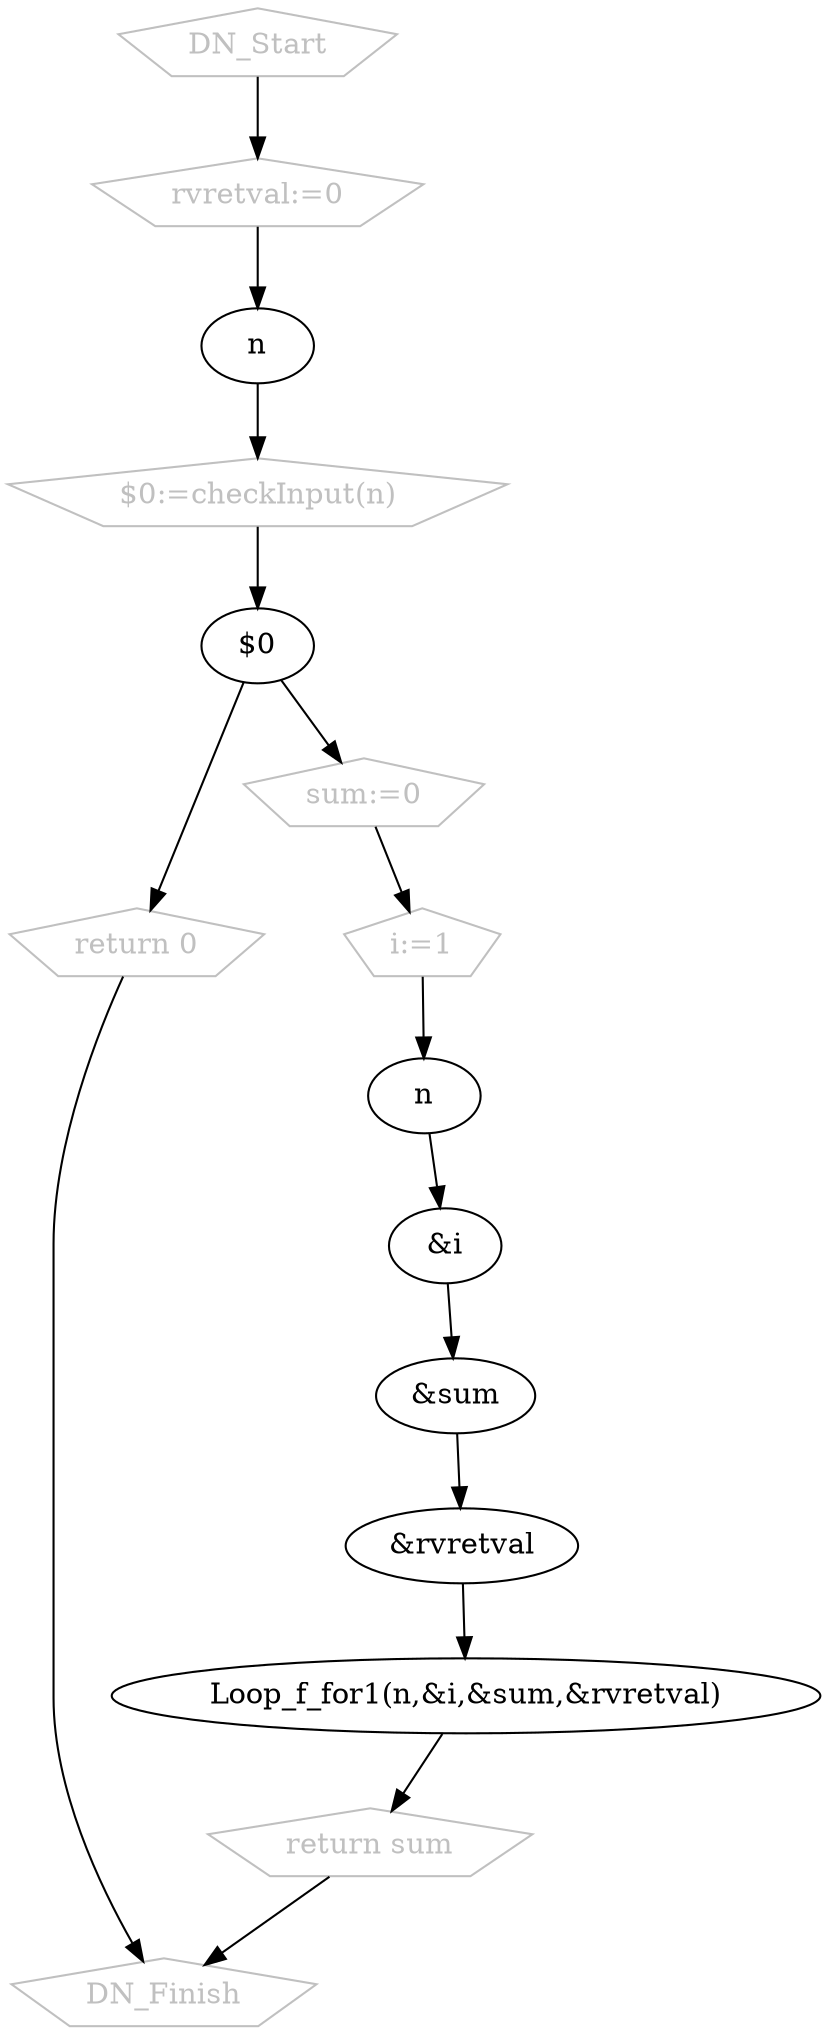 digraph G{
0 [ label = "DN_Start" , fontcolor = "grey" , shape = "pentagon" , color = "grey" ];
2 [ label = "rvretval:=0" , fontcolor = "grey" , shape = "pentagon" , color = "grey" ];
3 [ label = "n" ];
4 [ label = "$0:=checkInput(n)" , fontcolor = "grey" , shape = "pentagon" , color = "grey" ];
5 [ label = "$0" ];
6 [ label = "return 0" , fontcolor = "grey" , shape = "pentagon" , color = "grey" ];
7 [ label = "sum:=0" , fontcolor = "grey" , shape = "pentagon" , color = "grey" ];
8 [ label = "i:=1" , fontcolor = "grey" , shape = "pentagon" , color = "grey" ];
9 [ label = "n" ];
10 [ label = "&i" ];
11 [ label = "&sum" ];
12 [ label = "&rvretval" ];
13 [ label = "Loop_f_for1(n,&i,&sum,&rvretval)" ];
14 [ label = "return sum" , fontcolor = "grey" , shape = "pentagon" , color = "grey" ];
15 [ label = "DN_Finish" , fontcolor = "grey" , shape = "pentagon" , color = "grey" ];
0->2;
2->3;
3->4;
4->5;
5->6;
5->7;
7->8;
8->9;
9->10;
10->11;
11->12;
12->13;
13->14;
6->15;
14->15;
}

